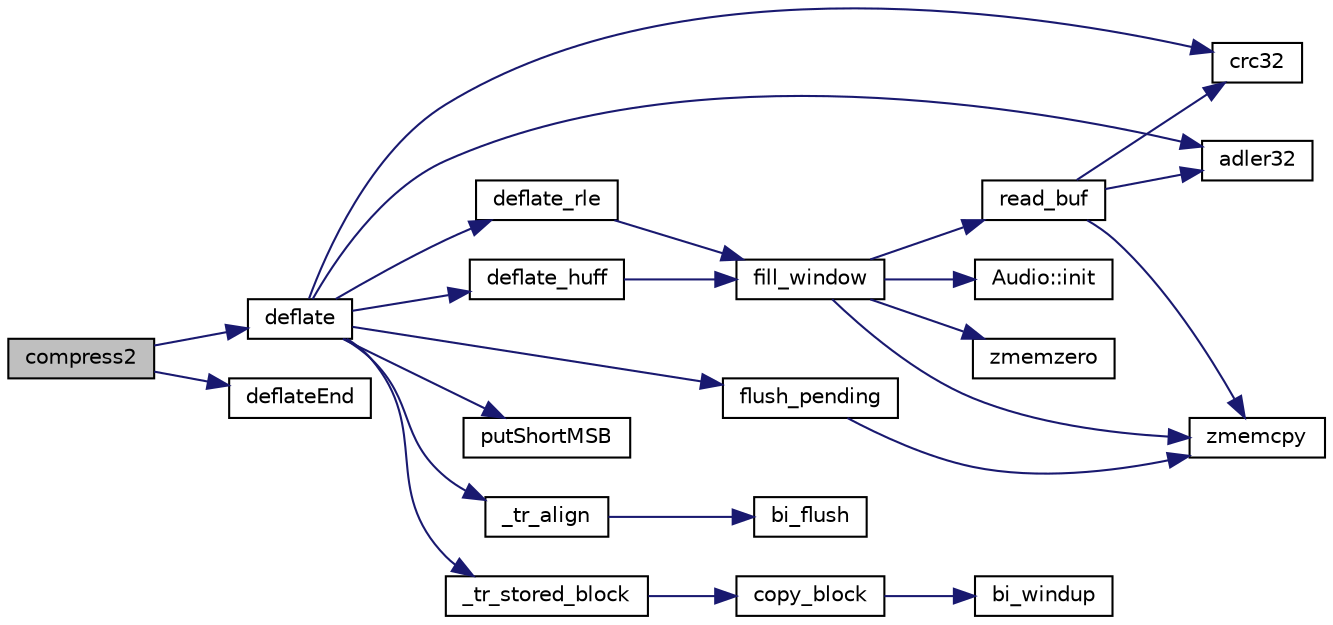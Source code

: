 digraph G
{
  edge [fontname="Helvetica",fontsize="10",labelfontname="Helvetica",labelfontsize="10"];
  node [fontname="Helvetica",fontsize="10",shape=record];
  rankdir="LR";
  Node1 [label="compress2",height=0.2,width=0.4,color="black", fillcolor="grey75", style="filled" fontcolor="black"];
  Node1 -> Node2 [color="midnightblue",fontsize="10",style="solid",fontname="Helvetica"];
  Node2 [label="deflate",height=0.2,width=0.4,color="black", fillcolor="white", style="filled",URL="$deflate_8c.html#aedba3a94d6e827d61b660443ae5b9f09"];
  Node2 -> Node3 [color="midnightblue",fontsize="10",style="solid",fontname="Helvetica"];
  Node3 [label="crc32",height=0.2,width=0.4,color="black", fillcolor="white", style="filled",URL="$zlib_2crc32_8c.html#af5a1c7b05170540ef3bb084e6cf903c4"];
  Node2 -> Node4 [color="midnightblue",fontsize="10",style="solid",fontname="Helvetica"];
  Node4 [label="putShortMSB",height=0.2,width=0.4,color="black", fillcolor="white", style="filled",URL="$deflate_8c.html#a6db0a0a840addf113cb217c4aa1c0384"];
  Node2 -> Node5 [color="midnightblue",fontsize="10",style="solid",fontname="Helvetica"];
  Node5 [label="adler32",height=0.2,width=0.4,color="black", fillcolor="white", style="filled",URL="$adler32_8c.html#a86607743a4b76949b24cf5cc2f01a40d"];
  Node2 -> Node6 [color="midnightblue",fontsize="10",style="solid",fontname="Helvetica"];
  Node6 [label="flush_pending",height=0.2,width=0.4,color="black", fillcolor="white", style="filled",URL="$deflate_8c.html#ae9a3263767d40c4f7443bf07c31e0119"];
  Node6 -> Node7 [color="midnightblue",fontsize="10",style="solid",fontname="Helvetica"];
  Node7 [label="zmemcpy",height=0.2,width=0.4,color="black", fillcolor="white", style="filled",URL="$zutil_8c.html#aac7aa2bbd8584b96c89e311b6c3409a5"];
  Node2 -> Node8 [color="midnightblue",fontsize="10",style="solid",fontname="Helvetica"];
  Node8 [label="deflate_huff",height=0.2,width=0.4,color="black", fillcolor="white", style="filled",URL="$deflate_8c.html#a5d5671ede8ee51f34a50cfd5f498d2f0"];
  Node8 -> Node9 [color="midnightblue",fontsize="10",style="solid",fontname="Helvetica"];
  Node9 [label="fill_window",height=0.2,width=0.4,color="black", fillcolor="white", style="filled",URL="$deflate_8c.html#a6cf3c43817cac5f5c422e94b2a57ea49"];
  Node9 -> Node7 [color="midnightblue",fontsize="10",style="solid",fontname="Helvetica"];
  Node9 -> Node10 [color="midnightblue",fontsize="10",style="solid",fontname="Helvetica"];
  Node10 [label="read_buf",height=0.2,width=0.4,color="black", fillcolor="white", style="filled",URL="$deflate_8c.html#a30b7fcd3e6bea023c1c00eafad492639"];
  Node10 -> Node5 [color="midnightblue",fontsize="10",style="solid",fontname="Helvetica"];
  Node10 -> Node3 [color="midnightblue",fontsize="10",style="solid",fontname="Helvetica"];
  Node10 -> Node7 [color="midnightblue",fontsize="10",style="solid",fontname="Helvetica"];
  Node9 -> Node11 [color="midnightblue",fontsize="10",style="solid",fontname="Helvetica"];
  Node11 [label="Audio::init",height=0.2,width=0.4,color="black", fillcolor="white", style="filled",URL="$namespace_audio.html#a1bc7922d7669f621d532686d08bb8e41"];
  Node9 -> Node12 [color="midnightblue",fontsize="10",style="solid",fontname="Helvetica"];
  Node12 [label="zmemzero",height=0.2,width=0.4,color="black", fillcolor="white", style="filled",URL="$zutil_8c.html#a9d1ad31f82b89b791ce9c70c24d3947c"];
  Node2 -> Node13 [color="midnightblue",fontsize="10",style="solid",fontname="Helvetica"];
  Node13 [label="deflate_rle",height=0.2,width=0.4,color="black", fillcolor="white", style="filled",URL="$deflate_8c.html#aea13a1600dd641f5584b39b840eecaae"];
  Node13 -> Node9 [color="midnightblue",fontsize="10",style="solid",fontname="Helvetica"];
  Node2 -> Node14 [color="midnightblue",fontsize="10",style="solid",fontname="Helvetica"];
  Node14 [label="_tr_align",height=0.2,width=0.4,color="black", fillcolor="white", style="filled",URL="$trees_8c.html#abd2aff56f489aac6182c99eb739c41be"];
  Node14 -> Node15 [color="midnightblue",fontsize="10",style="solid",fontname="Helvetica"];
  Node15 [label="bi_flush",height=0.2,width=0.4,color="black", fillcolor="white", style="filled",URL="$trees_8c.html#ab3b46873b1a7611ee2ca275cfd1c8f79"];
  Node2 -> Node16 [color="midnightblue",fontsize="10",style="solid",fontname="Helvetica"];
  Node16 [label="_tr_stored_block",height=0.2,width=0.4,color="black", fillcolor="white", style="filled",URL="$trees_8c.html#a65fd19df7fed60e83492819918defec2"];
  Node16 -> Node17 [color="midnightblue",fontsize="10",style="solid",fontname="Helvetica"];
  Node17 [label="copy_block",height=0.2,width=0.4,color="black", fillcolor="white", style="filled",URL="$trees_8c.html#a1f3d6aa6a0147df6a48af35bcb5719d6"];
  Node17 -> Node18 [color="midnightblue",fontsize="10",style="solid",fontname="Helvetica"];
  Node18 [label="bi_windup",height=0.2,width=0.4,color="black", fillcolor="white", style="filled",URL="$trees_8c.html#a8532fd6b0e6cd8b6a633fe249ac4353c"];
  Node1 -> Node19 [color="midnightblue",fontsize="10",style="solid",fontname="Helvetica"];
  Node19 [label="deflateEnd",height=0.2,width=0.4,color="black", fillcolor="white", style="filled",URL="$deflate_8c.html#ada68769789b1d84de7e708d6e848a075"];
}
